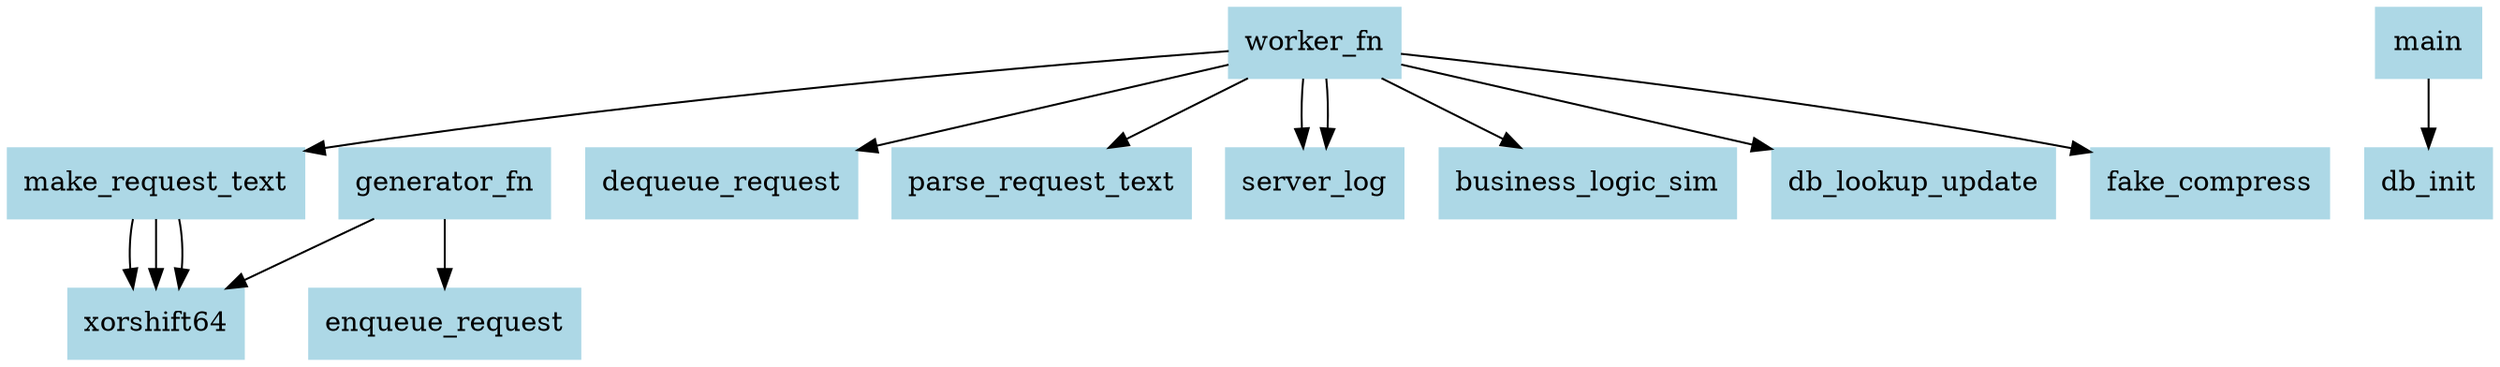 digraph CallGraph {
  node [shape=box, style=filled, color=lightblue];
  "make_request_text" -> "xorshift64";
  "make_request_text" -> "xorshift64";
  "make_request_text" -> "xorshift64";
  "worker_fn" -> "dequeue_request";
  "worker_fn" -> "make_request_text";
  "worker_fn" -> "parse_request_text";
  "worker_fn" -> "server_log";
  "worker_fn" -> "business_logic_sim";
  "worker_fn" -> "db_lookup_update";
  "worker_fn" -> "fake_compress";
  "worker_fn" -> "server_log";
  "generator_fn" -> "enqueue_request";
  "generator_fn" -> "xorshift64";
  "main" -> "db_init";
}

